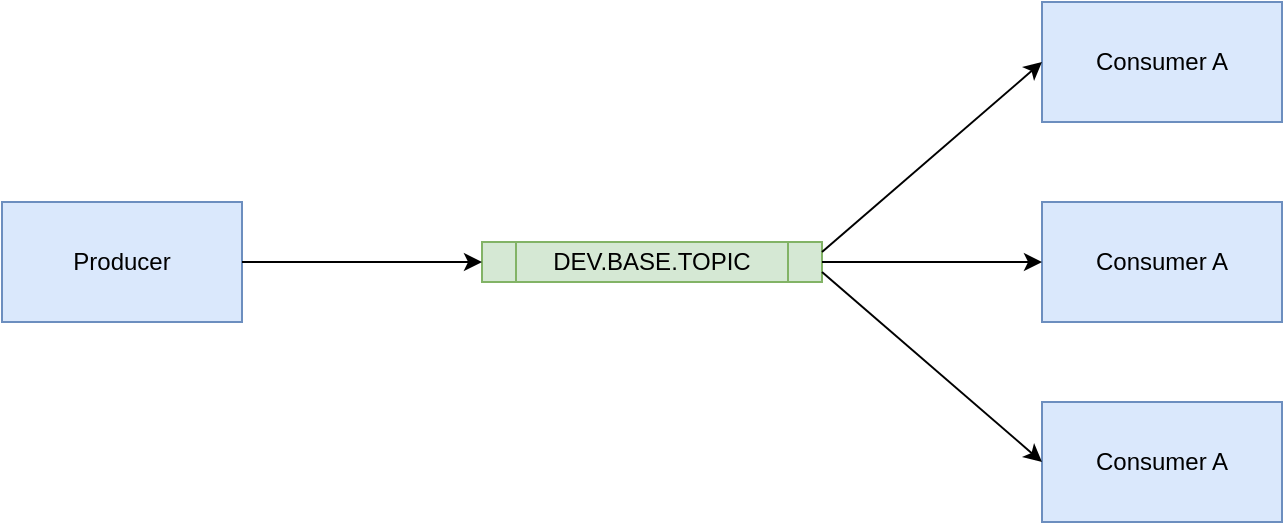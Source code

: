 <mxfile version="13.0.3" type="device"><diagram id="Jj3ND9NrS_Xw_lLR9IH_" name="Page-1"><mxGraphModel dx="946" dy="703" grid="1" gridSize="10" guides="1" tooltips="1" connect="1" arrows="1" fold="1" page="0" pageScale="1" pageWidth="850" pageHeight="1100" math="0" shadow="0"><root><mxCell id="0"/><mxCell id="1" parent="0"/><mxCell id="j4TGXv1Ik-8LyoVX5ltv-1" value="&lt;div&gt;Producer&lt;/div&gt;" style="rounded=0;whiteSpace=wrap;html=1;fillColor=#dae8fc;strokeColor=#6c8ebf;" parent="1" vertex="1"><mxGeometry x="40" y="480" width="120" height="60" as="geometry"/></mxCell><mxCell id="j4TGXv1Ik-8LyoVX5ltv-10" value="Consumer A" style="rounded=0;whiteSpace=wrap;html=1;fillColor=#dae8fc;strokeColor=#6c8ebf;" parent="1" vertex="1"><mxGeometry x="560" y="380" width="120" height="60" as="geometry"/></mxCell><mxCell id="j4TGXv1Ik-8LyoVX5ltv-16" style="edgeStyle=orthogonalEdgeStyle;rounded=0;orthogonalLoop=1;jettySize=auto;html=1;exitX=0.5;exitY=1;exitDx=0;exitDy=0;" parent="1" source="j4TGXv1Ik-8LyoVX5ltv-1" target="j4TGXv1Ik-8LyoVX5ltv-1" edge="1"><mxGeometry relative="1" as="geometry"/></mxCell><mxCell id="7AJsVAzxML_hXLD7W6Ca-1" value="DEV.BASE.TOPIC" style="shape=process;whiteSpace=wrap;html=1;backgroundOutline=1;fillColor=#d5e8d4;strokeColor=#82b366;" parent="1" vertex="1"><mxGeometry x="280" y="500" width="170" height="20" as="geometry"/></mxCell><mxCell id="Dz8UQvTjvCx2-VhyWwLv-1" value="Consumer A" style="rounded=0;whiteSpace=wrap;html=1;fillColor=#dae8fc;strokeColor=#6c8ebf;" vertex="1" parent="1"><mxGeometry x="560" y="480" width="120" height="60" as="geometry"/></mxCell><mxCell id="Dz8UQvTjvCx2-VhyWwLv-2" value="Consumer A" style="rounded=0;whiteSpace=wrap;html=1;fillColor=#dae8fc;strokeColor=#6c8ebf;" vertex="1" parent="1"><mxGeometry x="560" y="580" width="120" height="60" as="geometry"/></mxCell><mxCell id="Dz8UQvTjvCx2-VhyWwLv-3" style="edgeStyle=orthogonalEdgeStyle;rounded=0;orthogonalLoop=1;jettySize=auto;html=1;exitX=0.5;exitY=1;exitDx=0;exitDy=0;" edge="1" parent="1" source="7AJsVAzxML_hXLD7W6Ca-1" target="7AJsVAzxML_hXLD7W6Ca-1"><mxGeometry relative="1" as="geometry"/></mxCell><mxCell id="Dz8UQvTjvCx2-VhyWwLv-4" value="" style="endArrow=classic;html=1;exitX=1;exitY=0.5;exitDx=0;exitDy=0;entryX=0;entryY=0.5;entryDx=0;entryDy=0;" edge="1" parent="1" source="j4TGXv1Ik-8LyoVX5ltv-1" target="7AJsVAzxML_hXLD7W6Ca-1"><mxGeometry width="50" height="50" relative="1" as="geometry"><mxPoint x="360" y="540" as="sourcePoint"/><mxPoint x="410" y="490" as="targetPoint"/></mxGeometry></mxCell><mxCell id="Dz8UQvTjvCx2-VhyWwLv-5" value="" style="endArrow=classic;html=1;exitX=1;exitY=0.25;exitDx=0;exitDy=0;entryX=0;entryY=0.5;entryDx=0;entryDy=0;" edge="1" parent="1" source="7AJsVAzxML_hXLD7W6Ca-1" target="j4TGXv1Ik-8LyoVX5ltv-10"><mxGeometry width="50" height="50" relative="1" as="geometry"><mxPoint x="170" y="520" as="sourcePoint"/><mxPoint x="290" y="520" as="targetPoint"/></mxGeometry></mxCell><mxCell id="Dz8UQvTjvCx2-VhyWwLv-6" value="" style="endArrow=classic;html=1;exitX=1;exitY=0.5;exitDx=0;exitDy=0;entryX=0;entryY=0.5;entryDx=0;entryDy=0;" edge="1" parent="1" source="7AJsVAzxML_hXLD7W6Ca-1" target="Dz8UQvTjvCx2-VhyWwLv-1"><mxGeometry width="50" height="50" relative="1" as="geometry"><mxPoint x="460" y="515" as="sourcePoint"/><mxPoint x="570" y="420" as="targetPoint"/></mxGeometry></mxCell><mxCell id="Dz8UQvTjvCx2-VhyWwLv-7" value="" style="endArrow=classic;html=1;exitX=1;exitY=0.75;exitDx=0;exitDy=0;entryX=0;entryY=0.5;entryDx=0;entryDy=0;" edge="1" parent="1" source="7AJsVAzxML_hXLD7W6Ca-1" target="Dz8UQvTjvCx2-VhyWwLv-2"><mxGeometry width="50" height="50" relative="1" as="geometry"><mxPoint x="470" y="525" as="sourcePoint"/><mxPoint x="580" y="430" as="targetPoint"/></mxGeometry></mxCell></root></mxGraphModel></diagram></mxfile>